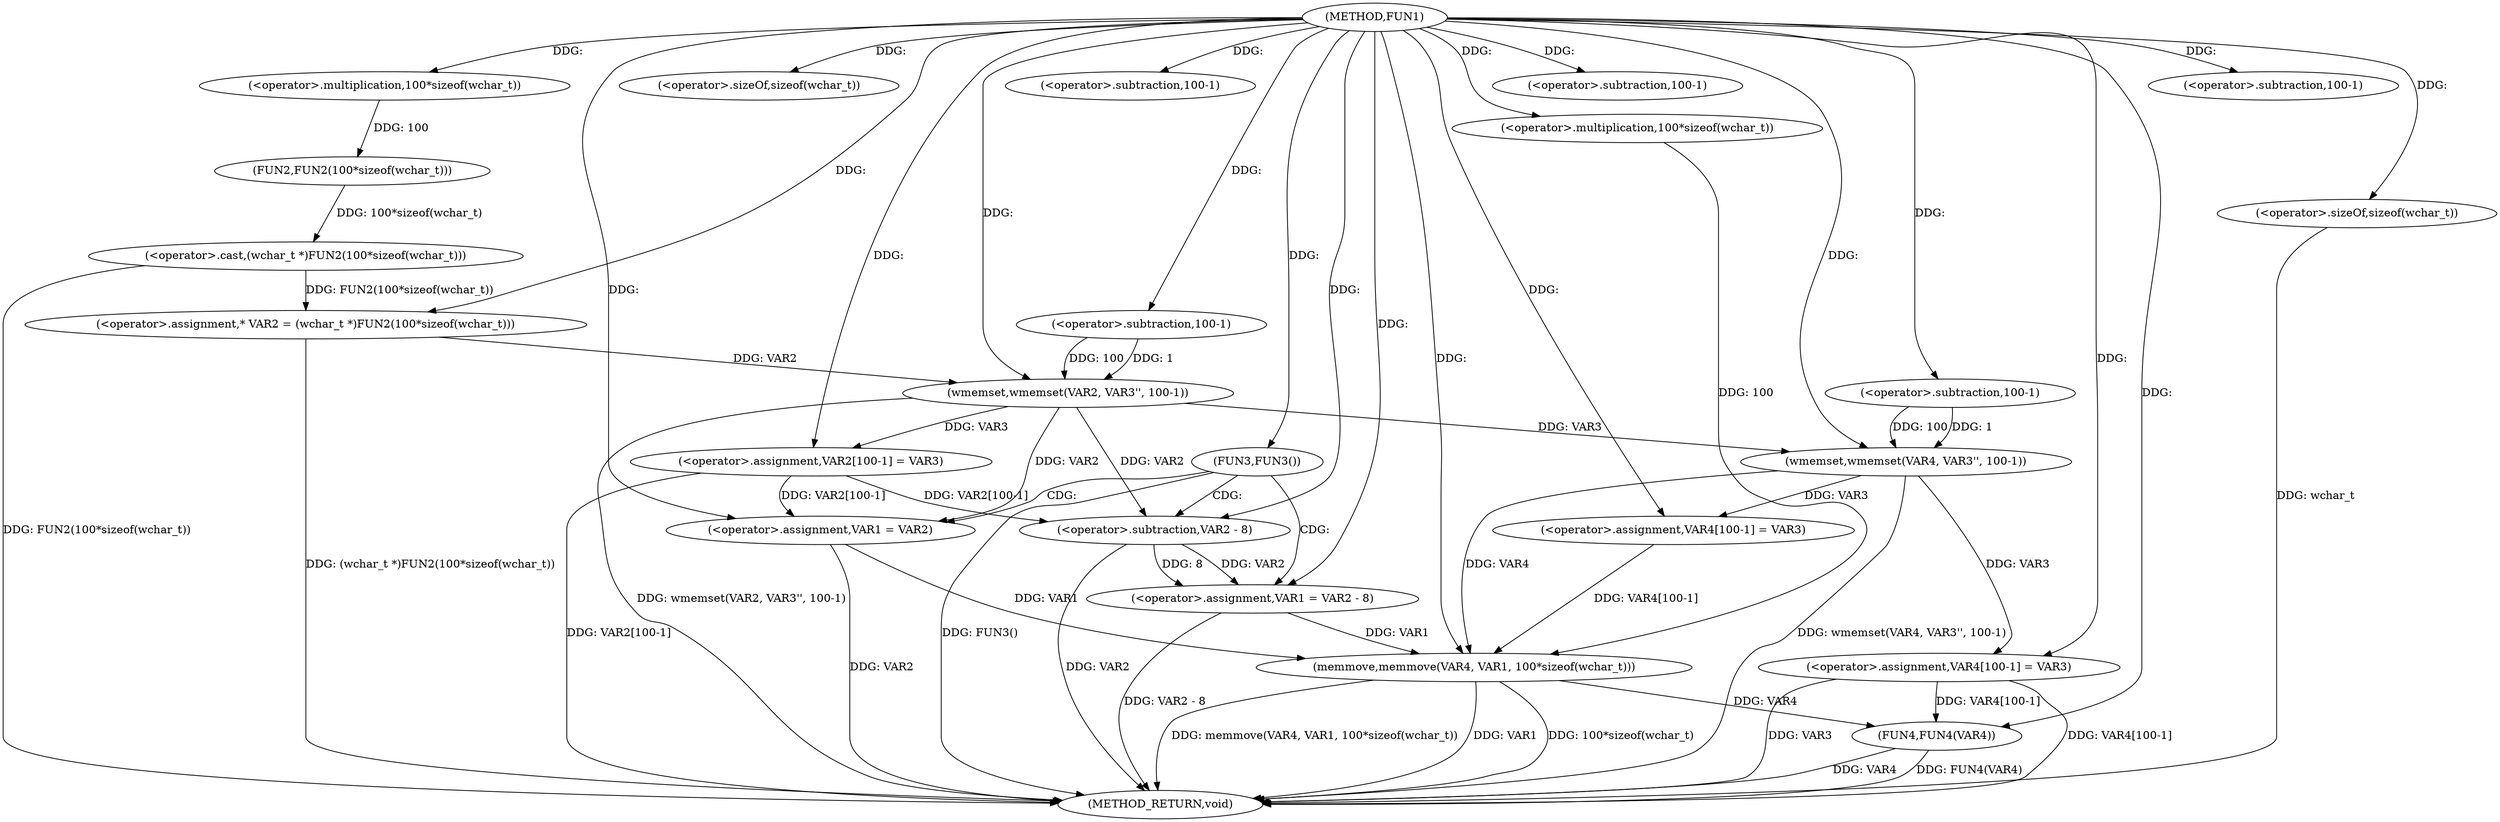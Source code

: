 digraph FUN1 {  
"1000100" [label = "(METHOD,FUN1)" ]
"1000170" [label = "(METHOD_RETURN,void)" ]
"1000104" [label = "(<operator>.assignment,* VAR2 = (wchar_t *)FUN2(100*sizeof(wchar_t)))" ]
"1000106" [label = "(<operator>.cast,(wchar_t *)FUN2(100*sizeof(wchar_t)))" ]
"1000108" [label = "(FUN2,FUN2(100*sizeof(wchar_t)))" ]
"1000109" [label = "(<operator>.multiplication,100*sizeof(wchar_t))" ]
"1000111" [label = "(<operator>.sizeOf,sizeof(wchar_t))" ]
"1000113" [label = "(wmemset,wmemset(VAR2, VAR3'', 100-1))" ]
"1000116" [label = "(<operator>.subtraction,100-1)" ]
"1000119" [label = "(<operator>.assignment,VAR2[100-1] = VAR3)" ]
"1000122" [label = "(<operator>.subtraction,100-1)" ]
"1000127" [label = "(FUN3,FUN3())" ]
"1000129" [label = "(<operator>.assignment,VAR1 = VAR2 - 8)" ]
"1000131" [label = "(<operator>.subtraction,VAR2 - 8)" ]
"1000136" [label = "(<operator>.assignment,VAR1 = VAR2)" ]
"1000141" [label = "(wmemset,wmemset(VAR4, VAR3'', 100-1))" ]
"1000144" [label = "(<operator>.subtraction,100-1)" ]
"1000147" [label = "(<operator>.assignment,VAR4[100-1] = VAR3)" ]
"1000150" [label = "(<operator>.subtraction,100-1)" ]
"1000154" [label = "(memmove,memmove(VAR4, VAR1, 100*sizeof(wchar_t)))" ]
"1000157" [label = "(<operator>.multiplication,100*sizeof(wchar_t))" ]
"1000159" [label = "(<operator>.sizeOf,sizeof(wchar_t))" ]
"1000161" [label = "(<operator>.assignment,VAR4[100-1] = VAR3)" ]
"1000164" [label = "(<operator>.subtraction,100-1)" ]
"1000168" [label = "(FUN4,FUN4(VAR4))" ]
  "1000106" -> "1000170"  [ label = "DDG: FUN2(100*sizeof(wchar_t))"] 
  "1000168" -> "1000170"  [ label = "DDG: VAR4"] 
  "1000154" -> "1000170"  [ label = "DDG: 100*sizeof(wchar_t)"] 
  "1000159" -> "1000170"  [ label = "DDG: wchar_t"] 
  "1000127" -> "1000170"  [ label = "DDG: FUN3()"] 
  "1000154" -> "1000170"  [ label = "DDG: memmove(VAR4, VAR1, 100*sizeof(wchar_t))"] 
  "1000161" -> "1000170"  [ label = "DDG: VAR4[100-1]"] 
  "1000104" -> "1000170"  [ label = "DDG: (wchar_t *)FUN2(100*sizeof(wchar_t))"] 
  "1000129" -> "1000170"  [ label = "DDG: VAR2 - 8"] 
  "1000168" -> "1000170"  [ label = "DDG: FUN4(VAR4)"] 
  "1000131" -> "1000170"  [ label = "DDG: VAR2"] 
  "1000141" -> "1000170"  [ label = "DDG: wmemset(VAR4, VAR3'', 100-1)"] 
  "1000161" -> "1000170"  [ label = "DDG: VAR3"] 
  "1000113" -> "1000170"  [ label = "DDG: wmemset(VAR2, VAR3'', 100-1)"] 
  "1000119" -> "1000170"  [ label = "DDG: VAR2[100-1]"] 
  "1000154" -> "1000170"  [ label = "DDG: VAR1"] 
  "1000136" -> "1000170"  [ label = "DDG: VAR2"] 
  "1000106" -> "1000104"  [ label = "DDG: FUN2(100*sizeof(wchar_t))"] 
  "1000100" -> "1000104"  [ label = "DDG: "] 
  "1000108" -> "1000106"  [ label = "DDG: 100*sizeof(wchar_t)"] 
  "1000109" -> "1000108"  [ label = "DDG: 100"] 
  "1000100" -> "1000109"  [ label = "DDG: "] 
  "1000100" -> "1000111"  [ label = "DDG: "] 
  "1000104" -> "1000113"  [ label = "DDG: VAR2"] 
  "1000100" -> "1000113"  [ label = "DDG: "] 
  "1000116" -> "1000113"  [ label = "DDG: 100"] 
  "1000116" -> "1000113"  [ label = "DDG: 1"] 
  "1000100" -> "1000116"  [ label = "DDG: "] 
  "1000113" -> "1000119"  [ label = "DDG: VAR3"] 
  "1000100" -> "1000119"  [ label = "DDG: "] 
  "1000100" -> "1000122"  [ label = "DDG: "] 
  "1000100" -> "1000127"  [ label = "DDG: "] 
  "1000131" -> "1000129"  [ label = "DDG: VAR2"] 
  "1000131" -> "1000129"  [ label = "DDG: 8"] 
  "1000100" -> "1000129"  [ label = "DDG: "] 
  "1000113" -> "1000131"  [ label = "DDG: VAR2"] 
  "1000119" -> "1000131"  [ label = "DDG: VAR2[100-1]"] 
  "1000100" -> "1000131"  [ label = "DDG: "] 
  "1000113" -> "1000136"  [ label = "DDG: VAR2"] 
  "1000119" -> "1000136"  [ label = "DDG: VAR2[100-1]"] 
  "1000100" -> "1000136"  [ label = "DDG: "] 
  "1000100" -> "1000141"  [ label = "DDG: "] 
  "1000113" -> "1000141"  [ label = "DDG: VAR3"] 
  "1000144" -> "1000141"  [ label = "DDG: 100"] 
  "1000144" -> "1000141"  [ label = "DDG: 1"] 
  "1000100" -> "1000144"  [ label = "DDG: "] 
  "1000141" -> "1000147"  [ label = "DDG: VAR3"] 
  "1000100" -> "1000147"  [ label = "DDG: "] 
  "1000100" -> "1000150"  [ label = "DDG: "] 
  "1000141" -> "1000154"  [ label = "DDG: VAR4"] 
  "1000147" -> "1000154"  [ label = "DDG: VAR4[100-1]"] 
  "1000100" -> "1000154"  [ label = "DDG: "] 
  "1000129" -> "1000154"  [ label = "DDG: VAR1"] 
  "1000136" -> "1000154"  [ label = "DDG: VAR1"] 
  "1000157" -> "1000154"  [ label = "DDG: 100"] 
  "1000100" -> "1000157"  [ label = "DDG: "] 
  "1000100" -> "1000159"  [ label = "DDG: "] 
  "1000100" -> "1000161"  [ label = "DDG: "] 
  "1000141" -> "1000161"  [ label = "DDG: VAR3"] 
  "1000100" -> "1000164"  [ label = "DDG: "] 
  "1000154" -> "1000168"  [ label = "DDG: VAR4"] 
  "1000161" -> "1000168"  [ label = "DDG: VAR4[100-1]"] 
  "1000100" -> "1000168"  [ label = "DDG: "] 
  "1000127" -> "1000129"  [ label = "CDG: "] 
  "1000127" -> "1000136"  [ label = "CDG: "] 
  "1000127" -> "1000131"  [ label = "CDG: "] 
}
